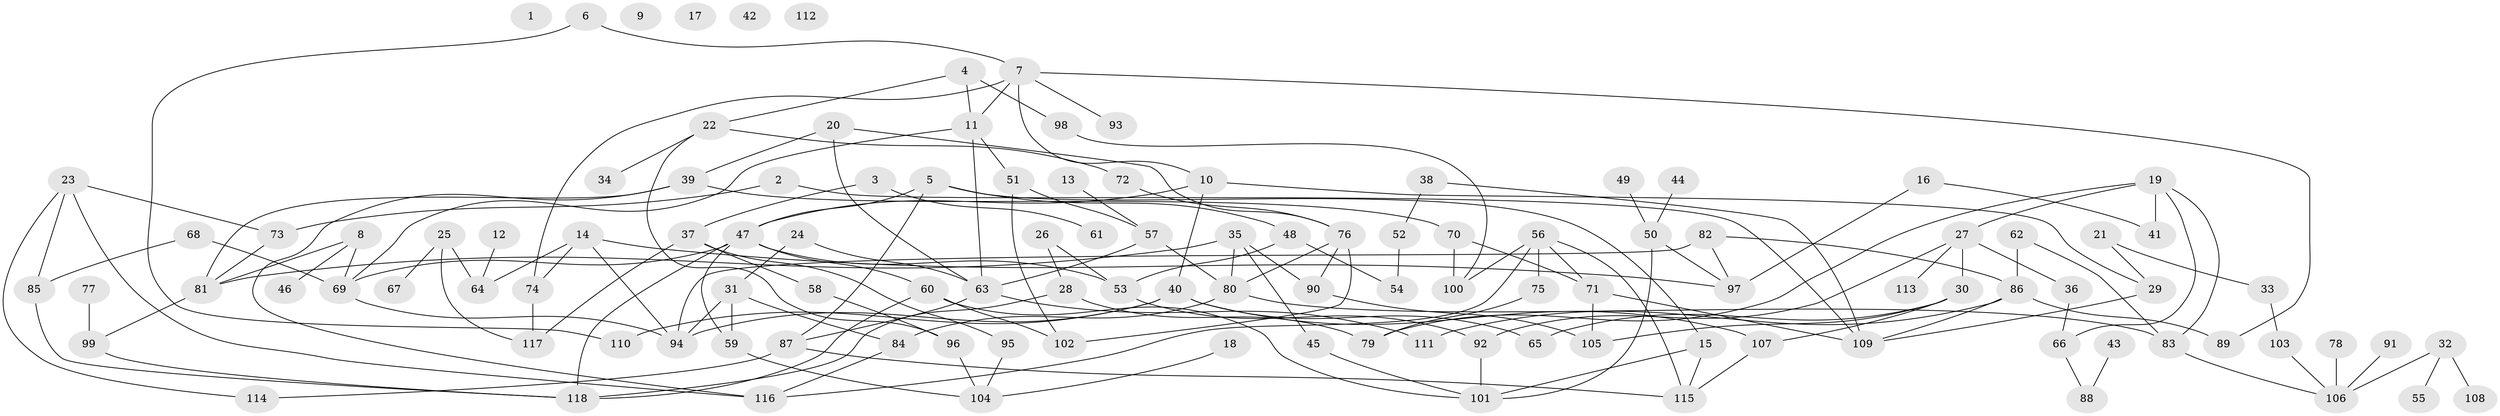 // Generated by graph-tools (version 1.1) at 2025/25/03/09/25 03:25:14]
// undirected, 118 vertices, 169 edges
graph export_dot {
graph [start="1"]
  node [color=gray90,style=filled];
  1;
  2;
  3;
  4;
  5;
  6;
  7;
  8;
  9;
  10;
  11;
  12;
  13;
  14;
  15;
  16;
  17;
  18;
  19;
  20;
  21;
  22;
  23;
  24;
  25;
  26;
  27;
  28;
  29;
  30;
  31;
  32;
  33;
  34;
  35;
  36;
  37;
  38;
  39;
  40;
  41;
  42;
  43;
  44;
  45;
  46;
  47;
  48;
  49;
  50;
  51;
  52;
  53;
  54;
  55;
  56;
  57;
  58;
  59;
  60;
  61;
  62;
  63;
  64;
  65;
  66;
  67;
  68;
  69;
  70;
  71;
  72;
  73;
  74;
  75;
  76;
  77;
  78;
  79;
  80;
  81;
  82;
  83;
  84;
  85;
  86;
  87;
  88;
  89;
  90;
  91;
  92;
  93;
  94;
  95;
  96;
  97;
  98;
  99;
  100;
  101;
  102;
  103;
  104;
  105;
  106;
  107;
  108;
  109;
  110;
  111;
  112;
  113;
  114;
  115;
  116;
  117;
  118;
  2 -- 73;
  2 -- 109;
  3 -- 37;
  3 -- 61;
  4 -- 11;
  4 -- 22;
  4 -- 98;
  5 -- 15;
  5 -- 47;
  5 -- 48;
  5 -- 87;
  6 -- 7;
  6 -- 110;
  7 -- 10;
  7 -- 11;
  7 -- 74;
  7 -- 89;
  7 -- 93;
  8 -- 46;
  8 -- 69;
  8 -- 81;
  10 -- 29;
  10 -- 40;
  10 -- 47;
  11 -- 51;
  11 -- 63;
  11 -- 69;
  12 -- 64;
  13 -- 57;
  14 -- 64;
  14 -- 74;
  14 -- 94;
  14 -- 97;
  15 -- 101;
  15 -- 115;
  16 -- 41;
  16 -- 97;
  18 -- 104;
  19 -- 27;
  19 -- 41;
  19 -- 66;
  19 -- 79;
  19 -- 83;
  20 -- 39;
  20 -- 63;
  20 -- 76;
  21 -- 29;
  21 -- 33;
  22 -- 34;
  22 -- 72;
  22 -- 96;
  23 -- 73;
  23 -- 85;
  23 -- 114;
  23 -- 116;
  24 -- 31;
  24 -- 63;
  25 -- 64;
  25 -- 67;
  25 -- 117;
  26 -- 28;
  26 -- 53;
  27 -- 30;
  27 -- 36;
  27 -- 92;
  27 -- 113;
  28 -- 79;
  28 -- 118;
  29 -- 109;
  30 -- 65;
  30 -- 105;
  30 -- 107;
  31 -- 59;
  31 -- 84;
  31 -- 94;
  32 -- 55;
  32 -- 106;
  32 -- 108;
  33 -- 103;
  35 -- 45;
  35 -- 80;
  35 -- 81;
  35 -- 90;
  36 -- 66;
  37 -- 58;
  37 -- 95;
  37 -- 117;
  38 -- 52;
  38 -- 109;
  39 -- 70;
  39 -- 81;
  39 -- 116;
  40 -- 65;
  40 -- 94;
  40 -- 107;
  40 -- 110;
  43 -- 88;
  44 -- 50;
  45 -- 101;
  47 -- 53;
  47 -- 59;
  47 -- 60;
  47 -- 69;
  47 -- 118;
  48 -- 53;
  48 -- 54;
  49 -- 50;
  50 -- 97;
  50 -- 101;
  51 -- 57;
  51 -- 102;
  52 -- 54;
  53 -- 92;
  56 -- 71;
  56 -- 75;
  56 -- 100;
  56 -- 115;
  56 -- 116;
  57 -- 63;
  57 -- 80;
  58 -- 96;
  59 -- 104;
  60 -- 101;
  60 -- 102;
  60 -- 118;
  62 -- 83;
  62 -- 86;
  63 -- 87;
  63 -- 111;
  66 -- 88;
  68 -- 69;
  68 -- 85;
  69 -- 94;
  70 -- 71;
  70 -- 100;
  71 -- 105;
  71 -- 109;
  72 -- 76;
  73 -- 81;
  74 -- 117;
  75 -- 79;
  76 -- 80;
  76 -- 90;
  76 -- 102;
  77 -- 99;
  78 -- 106;
  80 -- 83;
  80 -- 84;
  81 -- 99;
  82 -- 86;
  82 -- 94;
  82 -- 97;
  83 -- 106;
  84 -- 116;
  85 -- 118;
  86 -- 89;
  86 -- 109;
  86 -- 111;
  87 -- 114;
  87 -- 115;
  90 -- 105;
  91 -- 106;
  92 -- 101;
  95 -- 104;
  96 -- 104;
  98 -- 100;
  99 -- 118;
  103 -- 106;
  107 -- 115;
}

